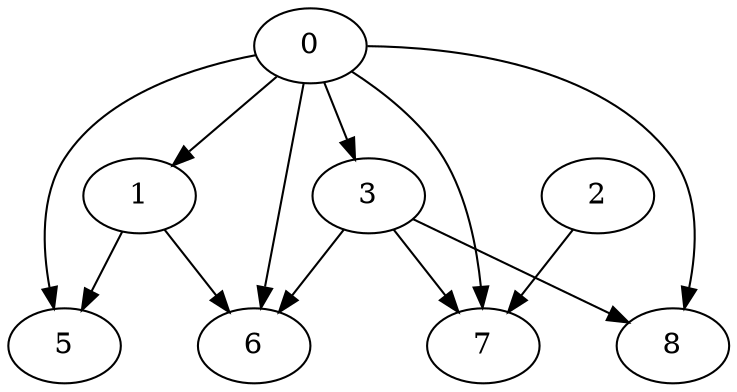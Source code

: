 digraph {
    0 -> 1;
    0 -> 7;
    3 -> 8;
    2 -> 7;
    1 -> 5;
    3 -> 7;
    0 -> 3;
    0 -> 6;
    0 -> 5;
    3 -> 6;
    1 -> 6;
    0 -> 8;
}